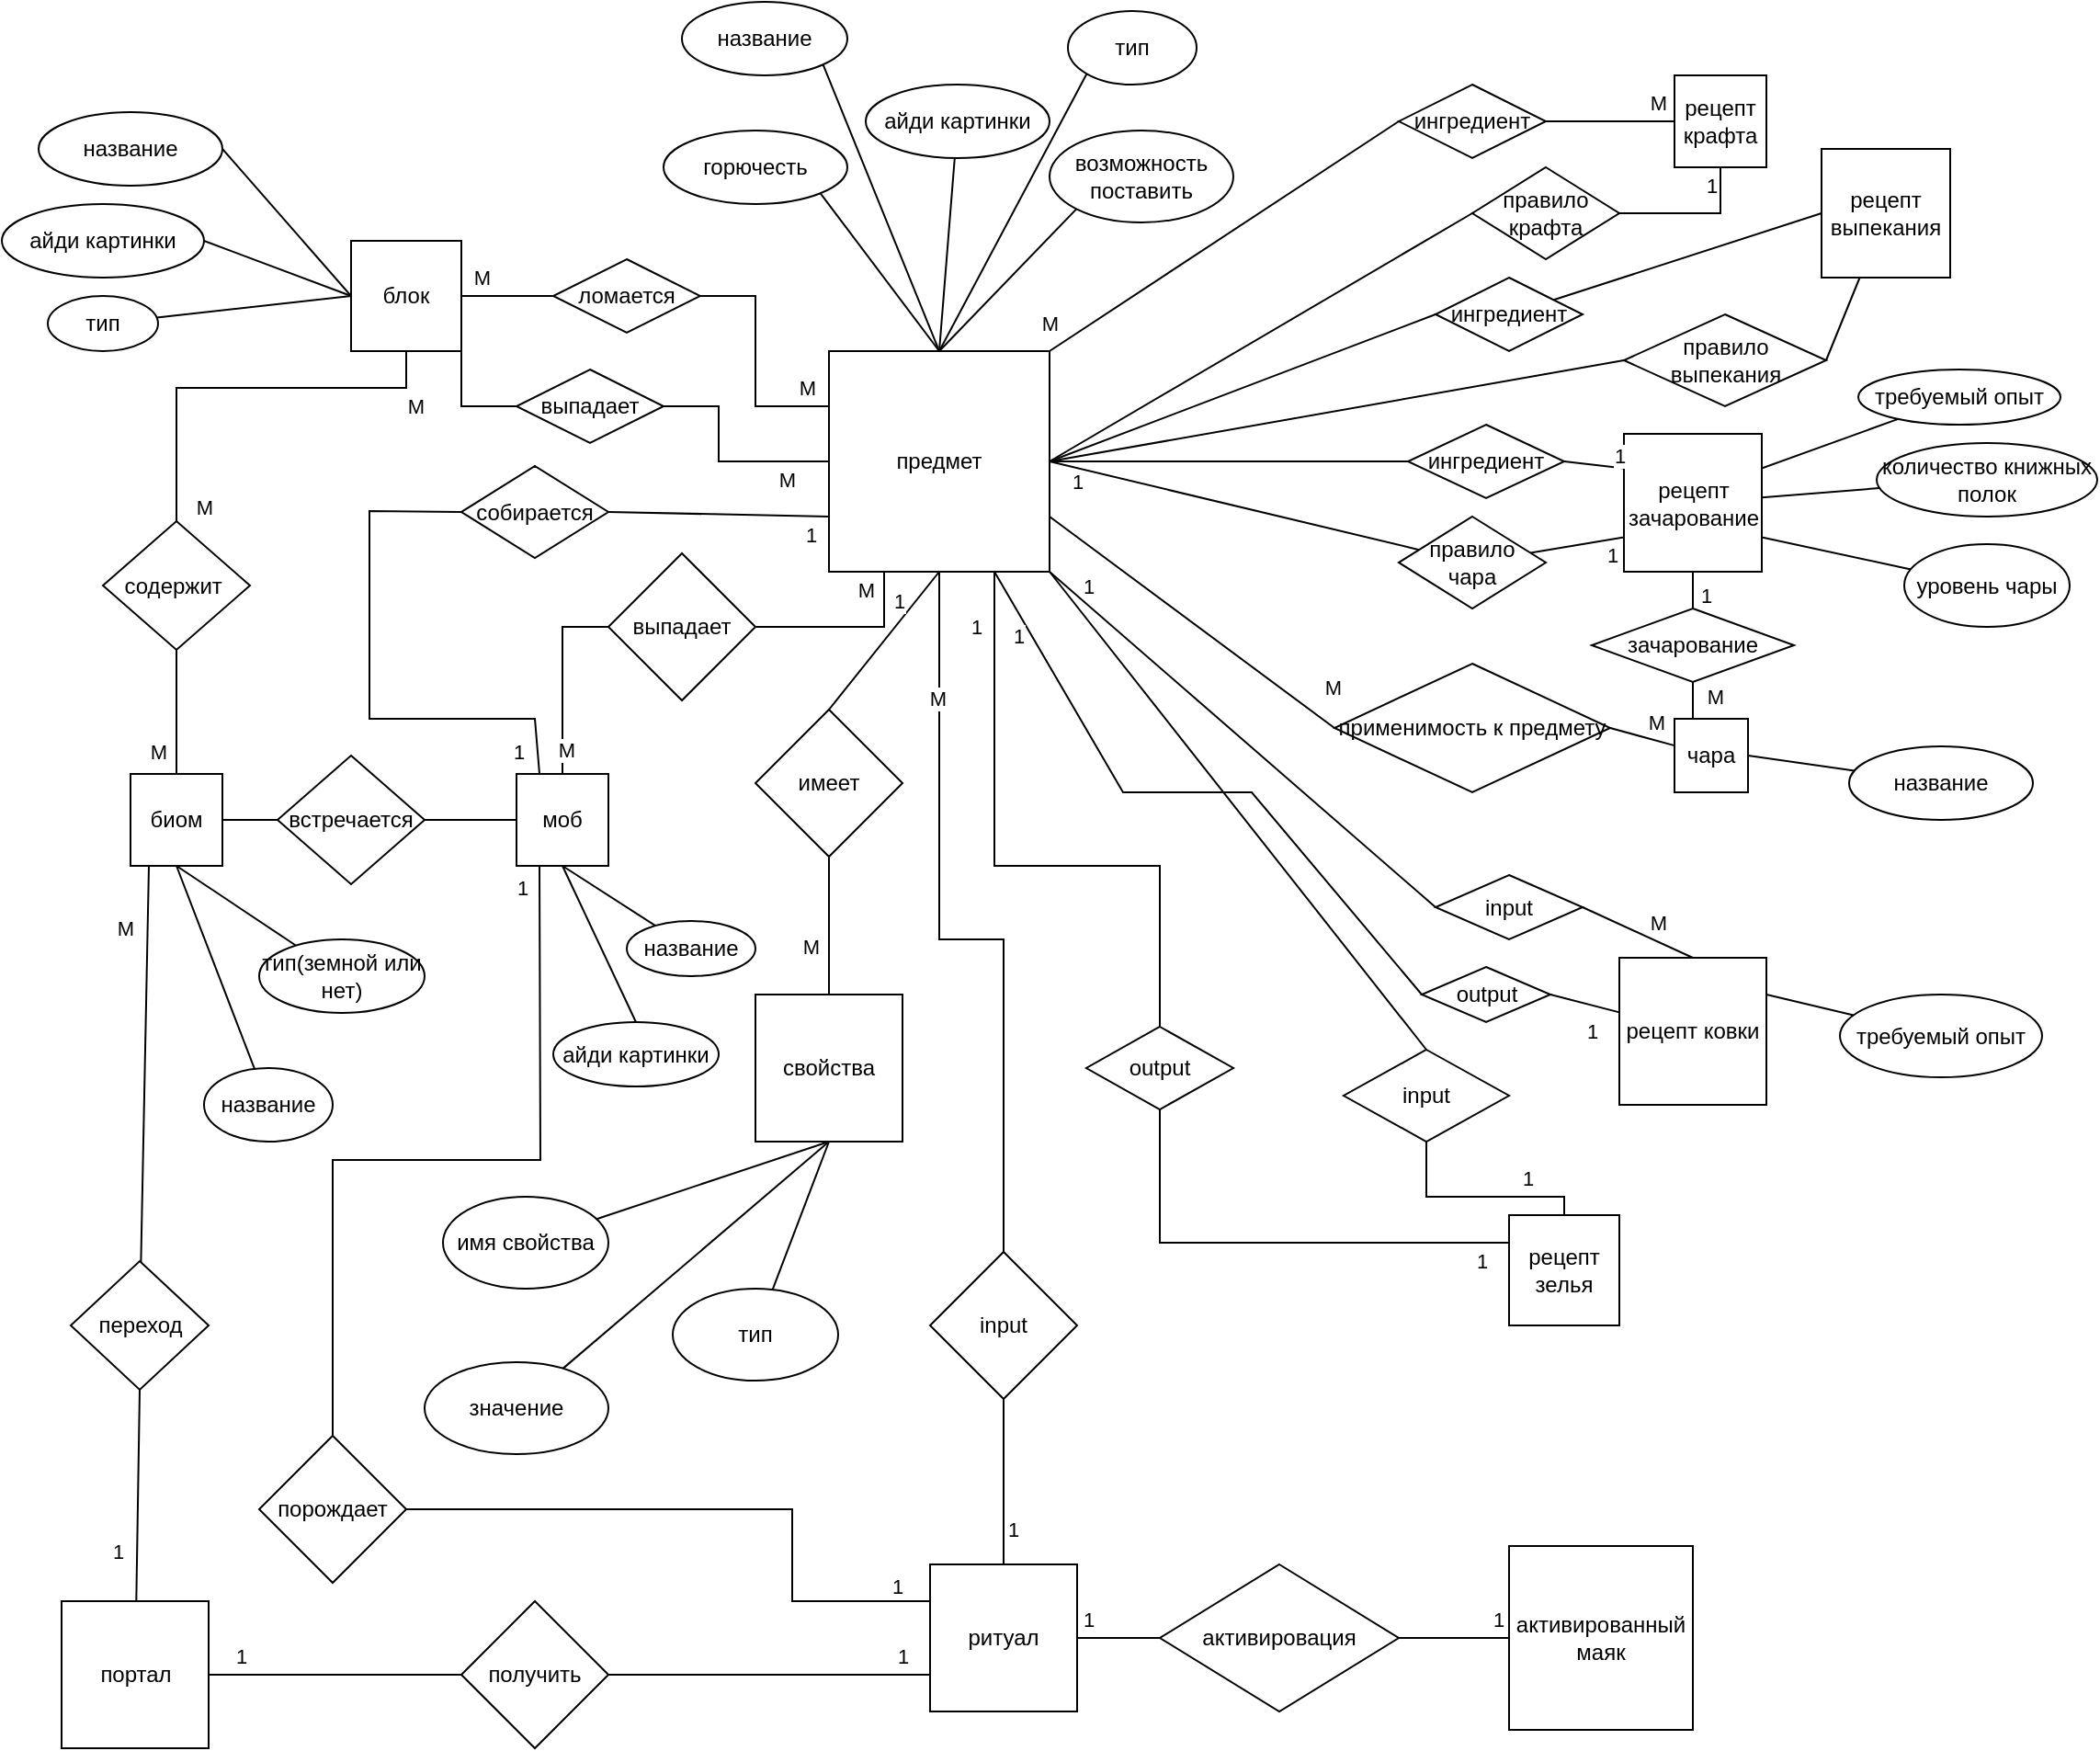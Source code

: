 <mxfile version="20.4.0" type="gitlab">
  <diagram id="gJd1Qkqm23LiI_lXcx77" name="Page-1">
    <mxGraphModel dx="1455" dy="992" grid="1" gridSize="10" guides="1" tooltips="1" connect="1" arrows="1" fold="1" page="1" pageScale="1" pageWidth="1169" pageHeight="1654" math="0" shadow="0">
      <root>
        <mxCell id="0" />
        <mxCell id="1" parent="0" />
        <mxCell id="R2yGDR7ylmhJNTISZ2Fa-15" style="edgeStyle=none;rounded=0;orthogonalLoop=1;jettySize=auto;html=1;exitX=1;exitY=0.5;exitDx=0;exitDy=0;entryX=0;entryY=0.5;entryDx=0;entryDy=0;endArrow=none;endFill=0;" parent="1" source="R2yGDR7ylmhJNTISZ2Fa-1" target="R2yGDR7ylmhJNTISZ2Fa-10" edge="1">
          <mxGeometry relative="1" as="geometry">
            <Array as="points">
              <mxPoint x="260" y="230" />
            </Array>
          </mxGeometry>
        </mxCell>
        <mxCell id="E3s9hcg8gIYy_8aEoU2l-5" value="M" style="edgeLabel;html=1;align=center;verticalAlign=middle;resizable=0;points=[];" vertex="1" connectable="0" parent="R2yGDR7ylmhJNTISZ2Fa-15">
          <mxGeometry x="-0.48" y="-1" relative="1" as="geometry">
            <mxPoint x="-3" y="-11" as="offset" />
          </mxGeometry>
        </mxCell>
        <mxCell id="R2yGDR7ylmhJNTISZ2Fa-1" value="блок" style="whiteSpace=wrap;html=1;aspect=fixed;" parent="1" vertex="1">
          <mxGeometry x="200" y="140" width="60" height="60" as="geometry" />
        </mxCell>
        <mxCell id="E3s9hcg8gIYy_8aEoU2l-67" style="edgeStyle=none;rounded=0;orthogonalLoop=1;jettySize=auto;html=1;entryX=0;entryY=0.5;entryDx=0;entryDy=0;startArrow=none;startFill=0;endArrow=none;endFill=0;exitX=1;exitY=0.5;exitDx=0;exitDy=0;" edge="1" parent="1" source="R2yGDR7ylmhJNTISZ2Fa-3" target="E3s9hcg8gIYy_8aEoU2l-63">
          <mxGeometry relative="1" as="geometry" />
        </mxCell>
        <mxCell id="E3s9hcg8gIYy_8aEoU2l-96" style="edgeStyle=none;rounded=0;orthogonalLoop=1;jettySize=auto;html=1;exitX=1;exitY=0.75;exitDx=0;exitDy=0;entryX=0;entryY=0.5;entryDx=0;entryDy=0;startArrow=none;startFill=0;endArrow=none;endFill=0;" edge="1" parent="1" source="R2yGDR7ylmhJNTISZ2Fa-3" target="E3s9hcg8gIYy_8aEoU2l-95">
          <mxGeometry relative="1" as="geometry" />
        </mxCell>
        <mxCell id="E3s9hcg8gIYy_8aEoU2l-182" value="М" style="edgeLabel;html=1;align=center;verticalAlign=middle;resizable=0;points=[];" vertex="1" connectable="0" parent="E3s9hcg8gIYy_8aEoU2l-96">
          <mxGeometry x="0.817" y="1" relative="1" as="geometry">
            <mxPoint x="12" y="-11" as="offset" />
          </mxGeometry>
        </mxCell>
        <mxCell id="E3s9hcg8gIYy_8aEoU2l-125" style="edgeStyle=none;rounded=0;orthogonalLoop=1;jettySize=auto;html=1;exitX=1;exitY=1;exitDx=0;exitDy=0;entryX=0;entryY=0.5;entryDx=0;entryDy=0;startArrow=none;startFill=0;endArrow=none;endFill=0;" edge="1" parent="1" source="R2yGDR7ylmhJNTISZ2Fa-3" target="E3s9hcg8gIYy_8aEoU2l-124">
          <mxGeometry relative="1" as="geometry" />
        </mxCell>
        <mxCell id="E3s9hcg8gIYy_8aEoU2l-130" value="1" style="edgeLabel;html=1;align=center;verticalAlign=middle;resizable=0;points=[];" vertex="1" connectable="0" parent="E3s9hcg8gIYy_8aEoU2l-125">
          <mxGeometry x="-0.796" y="-1" relative="1" as="geometry">
            <mxPoint y="-12" as="offset" />
          </mxGeometry>
        </mxCell>
        <mxCell id="E3s9hcg8gIYy_8aEoU2l-135" style="edgeStyle=none;rounded=0;orthogonalLoop=1;jettySize=auto;html=1;exitX=1;exitY=1;exitDx=0;exitDy=0;entryX=0.5;entryY=0;entryDx=0;entryDy=0;startArrow=none;startFill=0;endArrow=none;endFill=0;" edge="1" parent="1" source="R2yGDR7ylmhJNTISZ2Fa-3" target="E3s9hcg8gIYy_8aEoU2l-66">
          <mxGeometry relative="1" as="geometry" />
        </mxCell>
        <mxCell id="E3s9hcg8gIYy_8aEoU2l-144" style="edgeStyle=none;rounded=0;orthogonalLoop=1;jettySize=auto;html=1;exitX=0.5;exitY=1;exitDx=0;exitDy=0;entryX=0.5;entryY=0;entryDx=0;entryDy=0;startArrow=none;startFill=0;endArrow=none;endFill=0;" edge="1" parent="1" source="R2yGDR7ylmhJNTISZ2Fa-3" target="E3s9hcg8gIYy_8aEoU2l-143">
          <mxGeometry relative="1" as="geometry">
            <Array as="points">
              <mxPoint x="520" y="520" />
              <mxPoint x="555" y="520" />
            </Array>
          </mxGeometry>
        </mxCell>
        <mxCell id="E3s9hcg8gIYy_8aEoU2l-151" value="М" style="edgeLabel;html=1;align=center;verticalAlign=middle;resizable=0;points=[];" vertex="1" connectable="0" parent="E3s9hcg8gIYy_8aEoU2l-144">
          <mxGeometry x="-0.656" y="-1" relative="1" as="geometry">
            <mxPoint y="-1" as="offset" />
          </mxGeometry>
        </mxCell>
        <mxCell id="E3s9hcg8gIYy_8aEoU2l-200" style="edgeStyle=none;rounded=0;orthogonalLoop=1;jettySize=auto;html=1;entryX=0;entryY=0.5;entryDx=0;entryDy=0;startArrow=none;startFill=0;endArrow=none;endFill=0;exitX=1;exitY=0.5;exitDx=0;exitDy=0;" edge="1" parent="1" source="R2yGDR7ylmhJNTISZ2Fa-3" target="E3s9hcg8gIYy_8aEoU2l-199">
          <mxGeometry relative="1" as="geometry" />
        </mxCell>
        <mxCell id="R2yGDR7ylmhJNTISZ2Fa-3" value="предмет" style="whiteSpace=wrap;html=1;aspect=fixed;" parent="1" vertex="1">
          <mxGeometry x="460" y="200" width="120" height="120" as="geometry" />
        </mxCell>
        <mxCell id="R2yGDR7ylmhJNTISZ2Fa-16" style="edgeStyle=none;rounded=0;orthogonalLoop=1;jettySize=auto;html=1;exitX=1;exitY=0.5;exitDx=0;exitDy=0;entryX=0;entryY=0.5;entryDx=0;entryDy=0;endArrow=none;endFill=0;" parent="1" source="R2yGDR7ylmhJNTISZ2Fa-4" target="R2yGDR7ylmhJNTISZ2Fa-1" edge="1">
          <mxGeometry relative="1" as="geometry" />
        </mxCell>
        <mxCell id="R2yGDR7ylmhJNTISZ2Fa-4" value="название" style="ellipse;whiteSpace=wrap;html=1;" parent="1" vertex="1">
          <mxGeometry x="30" y="70" width="100" height="40" as="geometry" />
        </mxCell>
        <mxCell id="R2yGDR7ylmhJNTISZ2Fa-17" style="edgeStyle=none;rounded=0;orthogonalLoop=1;jettySize=auto;html=1;exitX=1;exitY=0.5;exitDx=0;exitDy=0;endArrow=none;endFill=0;" parent="1" source="R2yGDR7ylmhJNTISZ2Fa-5" edge="1">
          <mxGeometry relative="1" as="geometry">
            <mxPoint x="200" y="170" as="targetPoint" />
          </mxGeometry>
        </mxCell>
        <mxCell id="R2yGDR7ylmhJNTISZ2Fa-5" value="айди картинки" style="ellipse;whiteSpace=wrap;html=1;" parent="1" vertex="1">
          <mxGeometry x="10" y="120" width="110" height="40" as="geometry" />
        </mxCell>
        <mxCell id="R2yGDR7ylmhJNTISZ2Fa-21" style="edgeStyle=none;rounded=0;orthogonalLoop=1;jettySize=auto;html=1;entryX=0.5;entryY=0;entryDx=0;entryDy=0;endArrow=none;endFill=0;exitX=1;exitY=1;exitDx=0;exitDy=0;" parent="1" source="R2yGDR7ylmhJNTISZ2Fa-8" target="R2yGDR7ylmhJNTISZ2Fa-3" edge="1">
          <mxGeometry relative="1" as="geometry">
            <mxPoint x="466.82" y="64.142" as="sourcePoint" />
          </mxGeometry>
        </mxCell>
        <mxCell id="R2yGDR7ylmhJNTISZ2Fa-8" value="название" style="ellipse;whiteSpace=wrap;html=1;" parent="1" vertex="1">
          <mxGeometry x="380" y="10" width="90" height="40" as="geometry" />
        </mxCell>
        <mxCell id="R2yGDR7ylmhJNTISZ2Fa-20" style="edgeStyle=none;rounded=0;orthogonalLoop=1;jettySize=auto;html=1;exitX=1;exitY=0.5;exitDx=0;exitDy=0;entryX=0;entryY=0.5;entryDx=0;entryDy=0;endArrow=none;endFill=0;startArrow=none;startFill=0;" parent="1" source="R2yGDR7ylmhJNTISZ2Fa-10" target="R2yGDR7ylmhJNTISZ2Fa-3" edge="1">
          <mxGeometry relative="1" as="geometry">
            <Array as="points">
              <mxPoint x="400" y="230" />
              <mxPoint x="400" y="260" />
            </Array>
          </mxGeometry>
        </mxCell>
        <mxCell id="E3s9hcg8gIYy_8aEoU2l-3" value="M" style="edgeLabel;html=1;align=center;verticalAlign=middle;resizable=0;points=[];" vertex="1" connectable="0" parent="R2yGDR7ylmhJNTISZ2Fa-20">
          <mxGeometry x="0.567" y="-2" relative="1" as="geometry">
            <mxPoint x="3" y="8" as="offset" />
          </mxGeometry>
        </mxCell>
        <mxCell id="R2yGDR7ylmhJNTISZ2Fa-10" value="выпадает" style="rhombus;whiteSpace=wrap;html=1;" parent="1" vertex="1">
          <mxGeometry x="290" y="210" width="80" height="40" as="geometry" />
        </mxCell>
        <mxCell id="R2yGDR7ylmhJNTISZ2Fa-23" style="edgeStyle=none;rounded=0;orthogonalLoop=1;jettySize=auto;html=1;endArrow=none;endFill=0;entryX=0.5;entryY=0;entryDx=0;entryDy=0;" parent="1" source="R2yGDR7ylmhJNTISZ2Fa-22" target="R2yGDR7ylmhJNTISZ2Fa-3" edge="1">
          <mxGeometry relative="1" as="geometry">
            <mxPoint x="480" y="200" as="targetPoint" />
          </mxGeometry>
        </mxCell>
        <mxCell id="R2yGDR7ylmhJNTISZ2Fa-22" value="айди картинки" style="ellipse;whiteSpace=wrap;html=1;" parent="1" vertex="1">
          <mxGeometry x="480" y="55" width="100" height="40" as="geometry" />
        </mxCell>
        <mxCell id="R2yGDR7ylmhJNTISZ2Fa-25" style="edgeStyle=none;rounded=0;orthogonalLoop=1;jettySize=auto;html=1;endArrow=none;endFill=0;exitX=0;exitY=1;exitDx=0;exitDy=0;entryX=0.5;entryY=0;entryDx=0;entryDy=0;" parent="1" source="R2yGDR7ylmhJNTISZ2Fa-24" target="R2yGDR7ylmhJNTISZ2Fa-3" edge="1">
          <mxGeometry relative="1" as="geometry">
            <mxPoint x="590.251" y="64.142" as="sourcePoint" />
            <mxPoint x="480" y="200" as="targetPoint" />
          </mxGeometry>
        </mxCell>
        <mxCell id="R2yGDR7ylmhJNTISZ2Fa-24" value="тип" style="ellipse;whiteSpace=wrap;html=1;" parent="1" vertex="1">
          <mxGeometry x="590" y="15" width="70" height="40" as="geometry" />
        </mxCell>
        <mxCell id="R2yGDR7ylmhJNTISZ2Fa-27" style="edgeStyle=none;rounded=0;orthogonalLoop=1;jettySize=auto;html=1;entryX=0.5;entryY=0;entryDx=0;entryDy=0;endArrow=none;endFill=0;exitX=0;exitY=1;exitDx=0;exitDy=0;" parent="1" source="R2yGDR7ylmhJNTISZ2Fa-26" target="R2yGDR7ylmhJNTISZ2Fa-3" edge="1">
          <mxGeometry relative="1" as="geometry" />
        </mxCell>
        <mxCell id="R2yGDR7ylmhJNTISZ2Fa-26" value="возможность поставить" style="ellipse;whiteSpace=wrap;html=1;" parent="1" vertex="1">
          <mxGeometry x="580" y="80" width="100" height="50" as="geometry" />
        </mxCell>
        <mxCell id="E3s9hcg8gIYy_8aEoU2l-7" value="биом" style="whiteSpace=wrap;html=1;aspect=fixed;" vertex="1" parent="1">
          <mxGeometry x="80" y="430" width="50" height="50" as="geometry" />
        </mxCell>
        <mxCell id="E3s9hcg8gIYy_8aEoU2l-10" style="edgeStyle=none;rounded=0;orthogonalLoop=1;jettySize=auto;html=1;entryX=0.5;entryY=1;entryDx=0;entryDy=0;startArrow=none;startFill=0;endArrow=none;endFill=0;exitX=0.5;exitY=0;exitDx=0;exitDy=0;" edge="1" parent="1" source="E3s9hcg8gIYy_8aEoU2l-8" target="R2yGDR7ylmhJNTISZ2Fa-1">
          <mxGeometry relative="1" as="geometry">
            <Array as="points">
              <mxPoint x="105" y="220" />
              <mxPoint x="230" y="220" />
            </Array>
          </mxGeometry>
        </mxCell>
        <mxCell id="E3s9hcg8gIYy_8aEoU2l-166" value="М" style="edgeLabel;html=1;align=center;verticalAlign=middle;resizable=0;points=[];" vertex="1" connectable="0" parent="E3s9hcg8gIYy_8aEoU2l-10">
          <mxGeometry x="0.683" y="-2" relative="1" as="geometry">
            <mxPoint x="19" y="8" as="offset" />
          </mxGeometry>
        </mxCell>
        <mxCell id="E3s9hcg8gIYy_8aEoU2l-167" value="М" style="edgeLabel;html=1;align=center;verticalAlign=middle;resizable=0;points=[];" vertex="1" connectable="0" parent="E3s9hcg8gIYy_8aEoU2l-10">
          <mxGeometry x="-0.859" y="2" relative="1" as="geometry">
            <mxPoint x="17" y="8" as="offset" />
          </mxGeometry>
        </mxCell>
        <mxCell id="E3s9hcg8gIYy_8aEoU2l-12" style="edgeStyle=none;rounded=0;orthogonalLoop=1;jettySize=auto;html=1;entryX=0.5;entryY=0;entryDx=0;entryDy=0;startArrow=none;startFill=0;endArrow=none;endFill=0;exitX=0.5;exitY=1;exitDx=0;exitDy=0;" edge="1" parent="1" source="E3s9hcg8gIYy_8aEoU2l-8" target="E3s9hcg8gIYy_8aEoU2l-7">
          <mxGeometry relative="1" as="geometry">
            <mxPoint x="105" y="410" as="sourcePoint" />
          </mxGeometry>
        </mxCell>
        <mxCell id="E3s9hcg8gIYy_8aEoU2l-170" value="М" style="edgeLabel;html=1;align=center;verticalAlign=middle;resizable=0;points=[];" vertex="1" connectable="0" parent="E3s9hcg8gIYy_8aEoU2l-12">
          <mxGeometry x="0.632" y="1" relative="1" as="geometry">
            <mxPoint x="-11" as="offset" />
          </mxGeometry>
        </mxCell>
        <mxCell id="E3s9hcg8gIYy_8aEoU2l-8" value="содержит&amp;nbsp;" style="rhombus;whiteSpace=wrap;html=1;" vertex="1" parent="1">
          <mxGeometry x="65" y="292.5" width="80" height="70" as="geometry" />
        </mxCell>
        <mxCell id="E3s9hcg8gIYy_8aEoU2l-14" style="edgeStyle=none;rounded=0;orthogonalLoop=1;jettySize=auto;html=1;entryX=0.5;entryY=1;entryDx=0;entryDy=0;startArrow=none;startFill=0;endArrow=none;endFill=0;" edge="1" parent="1" source="E3s9hcg8gIYy_8aEoU2l-13" target="E3s9hcg8gIYy_8aEoU2l-7">
          <mxGeometry relative="1" as="geometry" />
        </mxCell>
        <mxCell id="E3s9hcg8gIYy_8aEoU2l-13" value="название" style="ellipse;whiteSpace=wrap;html=1;" vertex="1" parent="1">
          <mxGeometry x="120" y="590" width="70" height="40" as="geometry" />
        </mxCell>
        <mxCell id="E3s9hcg8gIYy_8aEoU2l-18" style="edgeStyle=none;rounded=0;orthogonalLoop=1;jettySize=auto;html=1;entryX=0.5;entryY=1;entryDx=0;entryDy=0;startArrow=none;startFill=0;endArrow=none;endFill=0;" edge="1" parent="1" source="E3s9hcg8gIYy_8aEoU2l-15" target="E3s9hcg8gIYy_8aEoU2l-7">
          <mxGeometry relative="1" as="geometry" />
        </mxCell>
        <mxCell id="E3s9hcg8gIYy_8aEoU2l-15" value="тип(земной или нет)" style="ellipse;whiteSpace=wrap;html=1;" vertex="1" parent="1">
          <mxGeometry x="150" y="520" width="90" height="40" as="geometry" />
        </mxCell>
        <mxCell id="E3s9hcg8gIYy_8aEoU2l-22" style="edgeStyle=none;rounded=0;orthogonalLoop=1;jettySize=auto;html=1;entryX=1;entryY=0.5;entryDx=0;entryDy=0;startArrow=none;startFill=0;endArrow=none;endFill=0;" edge="1" parent="1" source="E3s9hcg8gIYy_8aEoU2l-19" target="E3s9hcg8gIYy_8aEoU2l-20">
          <mxGeometry relative="1" as="geometry" />
        </mxCell>
        <mxCell id="E3s9hcg8gIYy_8aEoU2l-26" style="edgeStyle=none;rounded=0;orthogonalLoop=1;jettySize=auto;html=1;exitX=0.5;exitY=1;exitDx=0;exitDy=0;entryX=0.5;entryY=0;entryDx=0;entryDy=0;startArrow=none;startFill=0;endArrow=none;endFill=0;" edge="1" parent="1" source="E3s9hcg8gIYy_8aEoU2l-19" target="E3s9hcg8gIYy_8aEoU2l-25">
          <mxGeometry relative="1" as="geometry" />
        </mxCell>
        <mxCell id="E3s9hcg8gIYy_8aEoU2l-28" style="edgeStyle=none;rounded=0;orthogonalLoop=1;jettySize=auto;html=1;startArrow=none;startFill=0;endArrow=none;endFill=0;entryX=0;entryY=0.5;entryDx=0;entryDy=0;" edge="1" parent="1" source="E3s9hcg8gIYy_8aEoU2l-19" target="E3s9hcg8gIYy_8aEoU2l-27">
          <mxGeometry relative="1" as="geometry">
            <Array as="points">
              <mxPoint x="315" y="350" />
            </Array>
          </mxGeometry>
        </mxCell>
        <mxCell id="E3s9hcg8gIYy_8aEoU2l-19" value="моб" style="whiteSpace=wrap;html=1;aspect=fixed;" vertex="1" parent="1">
          <mxGeometry x="290" y="430" width="50" height="50" as="geometry" />
        </mxCell>
        <mxCell id="E3s9hcg8gIYy_8aEoU2l-21" style="edgeStyle=none;rounded=0;orthogonalLoop=1;jettySize=auto;html=1;entryX=1;entryY=0.5;entryDx=0;entryDy=0;startArrow=none;startFill=0;endArrow=none;endFill=0;" edge="1" parent="1" source="E3s9hcg8gIYy_8aEoU2l-20" target="E3s9hcg8gIYy_8aEoU2l-7">
          <mxGeometry relative="1" as="geometry" />
        </mxCell>
        <mxCell id="E3s9hcg8gIYy_8aEoU2l-20" value="встречается" style="rhombus;whiteSpace=wrap;html=1;" vertex="1" parent="1">
          <mxGeometry x="160" y="420" width="80" height="70" as="geometry" />
        </mxCell>
        <mxCell id="E3s9hcg8gIYy_8aEoU2l-24" style="edgeStyle=none;rounded=0;orthogonalLoop=1;jettySize=auto;html=1;entryX=0.5;entryY=1;entryDx=0;entryDy=0;startArrow=none;startFill=0;endArrow=none;endFill=0;" edge="1" parent="1" source="E3s9hcg8gIYy_8aEoU2l-23" target="E3s9hcg8gIYy_8aEoU2l-19">
          <mxGeometry relative="1" as="geometry" />
        </mxCell>
        <mxCell id="E3s9hcg8gIYy_8aEoU2l-23" value="название" style="ellipse;whiteSpace=wrap;html=1;" vertex="1" parent="1">
          <mxGeometry x="350" y="510" width="70" height="30" as="geometry" />
        </mxCell>
        <mxCell id="E3s9hcg8gIYy_8aEoU2l-25" value="айди картинки" style="ellipse;whiteSpace=wrap;html=1;" vertex="1" parent="1">
          <mxGeometry x="310" y="565" width="90" height="35" as="geometry" />
        </mxCell>
        <mxCell id="E3s9hcg8gIYy_8aEoU2l-29" style="edgeStyle=none;rounded=0;orthogonalLoop=1;jettySize=auto;html=1;entryX=0.25;entryY=1;entryDx=0;entryDy=0;startArrow=none;startFill=0;endArrow=none;endFill=0;" edge="1" parent="1" source="E3s9hcg8gIYy_8aEoU2l-27" target="R2yGDR7ylmhJNTISZ2Fa-3">
          <mxGeometry relative="1" as="geometry">
            <Array as="points">
              <mxPoint x="490" y="350" />
            </Array>
          </mxGeometry>
        </mxCell>
        <mxCell id="E3s9hcg8gIYy_8aEoU2l-172" value="М" style="edgeLabel;html=1;align=center;verticalAlign=middle;resizable=0;points=[];" vertex="1" connectable="0" parent="E3s9hcg8gIYy_8aEoU2l-29">
          <mxGeometry x="0.784" y="1" relative="1" as="geometry">
            <mxPoint x="-9" y="-1" as="offset" />
          </mxGeometry>
        </mxCell>
        <mxCell id="E3s9hcg8gIYy_8aEoU2l-27" value="выпадает" style="rhombus;whiteSpace=wrap;html=1;" vertex="1" parent="1">
          <mxGeometry x="340" y="310" width="80" height="80" as="geometry" />
        </mxCell>
        <mxCell id="E3s9hcg8gIYy_8aEoU2l-32" style="edgeStyle=none;rounded=0;orthogonalLoop=1;jettySize=auto;html=1;entryX=1;entryY=0.5;entryDx=0;entryDy=0;startArrow=none;startFill=0;endArrow=none;endFill=0;" edge="1" parent="1" source="E3s9hcg8gIYy_8aEoU2l-31" target="R2yGDR7ylmhJNTISZ2Fa-1">
          <mxGeometry relative="1" as="geometry" />
        </mxCell>
        <mxCell id="E3s9hcg8gIYy_8aEoU2l-168" value="М" style="edgeLabel;html=1;align=center;verticalAlign=middle;resizable=0;points=[];" vertex="1" connectable="0" parent="E3s9hcg8gIYy_8aEoU2l-32">
          <mxGeometry x="0.582" y="-1" relative="1" as="geometry">
            <mxPoint y="-9" as="offset" />
          </mxGeometry>
        </mxCell>
        <mxCell id="E3s9hcg8gIYy_8aEoU2l-33" style="edgeStyle=none;rounded=0;orthogonalLoop=1;jettySize=auto;html=1;exitX=1;exitY=0.5;exitDx=0;exitDy=0;startArrow=none;startFill=0;endArrow=none;endFill=0;entryX=0;entryY=0.25;entryDx=0;entryDy=0;" edge="1" parent="1" source="E3s9hcg8gIYy_8aEoU2l-31" target="R2yGDR7ylmhJNTISZ2Fa-3">
          <mxGeometry relative="1" as="geometry">
            <mxPoint x="450" y="230" as="targetPoint" />
            <Array as="points">
              <mxPoint x="420" y="170" />
              <mxPoint x="420" y="230" />
            </Array>
          </mxGeometry>
        </mxCell>
        <mxCell id="E3s9hcg8gIYy_8aEoU2l-169" value="М" style="edgeLabel;html=1;align=center;verticalAlign=middle;resizable=0;points=[];" vertex="1" connectable="0" parent="E3s9hcg8gIYy_8aEoU2l-33">
          <mxGeometry x="0.818" y="2" relative="1" as="geometry">
            <mxPoint y="-8" as="offset" />
          </mxGeometry>
        </mxCell>
        <mxCell id="E3s9hcg8gIYy_8aEoU2l-31" value="ломается" style="rhombus;whiteSpace=wrap;html=1;" vertex="1" parent="1">
          <mxGeometry x="310" y="150" width="80" height="40" as="geometry" />
        </mxCell>
        <mxCell id="E3s9hcg8gIYy_8aEoU2l-36" style="edgeStyle=none;rounded=0;orthogonalLoop=1;jettySize=auto;html=1;exitX=0;exitY=0.5;exitDx=0;exitDy=0;startArrow=none;startFill=0;endArrow=none;endFill=0;entryX=0.25;entryY=0;entryDx=0;entryDy=0;" edge="1" parent="1" source="E3s9hcg8gIYy_8aEoU2l-34" target="E3s9hcg8gIYy_8aEoU2l-19">
          <mxGeometry relative="1" as="geometry">
            <mxPoint x="300" y="430" as="targetPoint" />
            <Array as="points">
              <mxPoint x="210" y="287" />
              <mxPoint x="210" y="400" />
              <mxPoint x="300" y="400" />
            </Array>
          </mxGeometry>
        </mxCell>
        <mxCell id="E3s9hcg8gIYy_8aEoU2l-171" value="М" style="edgeLabel;html=1;align=center;verticalAlign=middle;resizable=0;points=[];" vertex="1" connectable="0" parent="E3s9hcg8gIYy_8aEoU2l-36">
          <mxGeometry x="0.908" relative="1" as="geometry">
            <mxPoint x="15" as="offset" />
          </mxGeometry>
        </mxCell>
        <mxCell id="E3s9hcg8gIYy_8aEoU2l-175" value="1" style="edgeLabel;html=1;align=center;verticalAlign=middle;resizable=0;points=[];" vertex="1" connectable="0" parent="E3s9hcg8gIYy_8aEoU2l-36">
          <mxGeometry x="0.911" relative="1" as="geometry">
            <mxPoint x="-11" as="offset" />
          </mxGeometry>
        </mxCell>
        <mxCell id="E3s9hcg8gIYy_8aEoU2l-37" style="edgeStyle=none;rounded=0;orthogonalLoop=1;jettySize=auto;html=1;exitX=1;exitY=0.5;exitDx=0;exitDy=0;entryX=0;entryY=0.75;entryDx=0;entryDy=0;startArrow=none;startFill=0;endArrow=none;endFill=0;" edge="1" parent="1" source="E3s9hcg8gIYy_8aEoU2l-34" target="R2yGDR7ylmhJNTISZ2Fa-3">
          <mxGeometry relative="1" as="geometry">
            <Array as="points" />
          </mxGeometry>
        </mxCell>
        <mxCell id="E3s9hcg8gIYy_8aEoU2l-181" value="1" style="edgeLabel;html=1;align=center;verticalAlign=middle;resizable=0;points=[];" vertex="1" connectable="0" parent="E3s9hcg8gIYy_8aEoU2l-37">
          <mxGeometry x="0.758" y="-1" relative="1" as="geometry">
            <mxPoint x="4" y="9" as="offset" />
          </mxGeometry>
        </mxCell>
        <mxCell id="E3s9hcg8gIYy_8aEoU2l-34" value="собирается" style="rhombus;whiteSpace=wrap;html=1;" vertex="1" parent="1">
          <mxGeometry x="260" y="262.5" width="80" height="50" as="geometry" />
        </mxCell>
        <mxCell id="E3s9hcg8gIYy_8aEoU2l-39" style="edgeStyle=none;rounded=0;orthogonalLoop=1;jettySize=auto;html=1;entryX=0;entryY=0.5;entryDx=0;entryDy=0;startArrow=none;startFill=0;endArrow=none;endFill=0;" edge="1" parent="1" source="E3s9hcg8gIYy_8aEoU2l-38" target="R2yGDR7ylmhJNTISZ2Fa-1">
          <mxGeometry relative="1" as="geometry" />
        </mxCell>
        <mxCell id="E3s9hcg8gIYy_8aEoU2l-38" value="тип" style="ellipse;whiteSpace=wrap;html=1;" vertex="1" parent="1">
          <mxGeometry x="35" y="170" width="60" height="30" as="geometry" />
        </mxCell>
        <mxCell id="E3s9hcg8gIYy_8aEoU2l-44" style="edgeStyle=none;rounded=0;orthogonalLoop=1;jettySize=auto;html=1;exitX=1;exitY=0.5;exitDx=0;exitDy=0;startArrow=none;startFill=0;endArrow=none;endFill=0;entryX=0;entryY=0.5;entryDx=0;entryDy=0;" edge="1" parent="1" source="E3s9hcg8gIYy_8aEoU2l-43" target="E3s9hcg8gIYy_8aEoU2l-51">
          <mxGeometry relative="1" as="geometry">
            <mxPoint x="620" y="270" as="targetPoint" />
            <Array as="points" />
          </mxGeometry>
        </mxCell>
        <mxCell id="E3s9hcg8gIYy_8aEoU2l-58" value="М" style="edgeLabel;html=1;align=center;verticalAlign=middle;resizable=0;points=[];" vertex="1" connectable="0" parent="E3s9hcg8gIYy_8aEoU2l-44">
          <mxGeometry x="-0.362" relative="1" as="geometry">
            <mxPoint x="38" y="-10" as="offset" />
          </mxGeometry>
        </mxCell>
        <mxCell id="E3s9hcg8gIYy_8aEoU2l-75" style="edgeStyle=none;rounded=0;orthogonalLoop=1;jettySize=auto;html=1;entryX=1;entryY=0;entryDx=0;entryDy=0;startArrow=none;startFill=0;endArrow=none;endFill=0;exitX=0;exitY=0.5;exitDx=0;exitDy=0;" edge="1" parent="1" source="E3s9hcg8gIYy_8aEoU2l-43" target="R2yGDR7ylmhJNTISZ2Fa-3">
          <mxGeometry relative="1" as="geometry" />
        </mxCell>
        <mxCell id="E3s9hcg8gIYy_8aEoU2l-176" value="М" style="edgeLabel;html=1;align=center;verticalAlign=middle;resizable=0;points=[];" vertex="1" connectable="0" parent="E3s9hcg8gIYy_8aEoU2l-75">
          <mxGeometry x="0.916" relative="1" as="geometry">
            <mxPoint x="-8" y="-10" as="offset" />
          </mxGeometry>
        </mxCell>
        <mxCell id="E3s9hcg8gIYy_8aEoU2l-43" value="ингредиент" style="rhombus;whiteSpace=wrap;html=1;" vertex="1" parent="1">
          <mxGeometry x="770" y="55" width="80" height="40" as="geometry" />
        </mxCell>
        <mxCell id="E3s9hcg8gIYy_8aEoU2l-62" style="edgeStyle=none;rounded=0;orthogonalLoop=1;jettySize=auto;html=1;entryX=0.5;entryY=1;entryDx=0;entryDy=0;startArrow=none;startFill=0;endArrow=none;endFill=0;" edge="1" parent="1" source="E3s9hcg8gIYy_8aEoU2l-48" target="E3s9hcg8gIYy_8aEoU2l-51">
          <mxGeometry relative="1" as="geometry">
            <Array as="points">
              <mxPoint x="945" y="125" />
            </Array>
          </mxGeometry>
        </mxCell>
        <mxCell id="E3s9hcg8gIYy_8aEoU2l-179" value="1" style="edgeLabel;html=1;align=center;verticalAlign=middle;resizable=0;points=[];" vertex="1" connectable="0" parent="E3s9hcg8gIYy_8aEoU2l-62">
          <mxGeometry x="0.704" y="-1" relative="1" as="geometry">
            <mxPoint x="-6" y="-2" as="offset" />
          </mxGeometry>
        </mxCell>
        <mxCell id="E3s9hcg8gIYy_8aEoU2l-72" style="edgeStyle=none;rounded=0;orthogonalLoop=1;jettySize=auto;html=1;exitX=0;exitY=0.5;exitDx=0;exitDy=0;entryX=1;entryY=0.5;entryDx=0;entryDy=0;startArrow=none;startFill=0;endArrow=none;endFill=0;" edge="1" parent="1" source="E3s9hcg8gIYy_8aEoU2l-48" target="R2yGDR7ylmhJNTISZ2Fa-3">
          <mxGeometry relative="1" as="geometry" />
        </mxCell>
        <mxCell id="E3s9hcg8gIYy_8aEoU2l-48" value="правило крафта" style="rhombus;whiteSpace=wrap;html=1;" vertex="1" parent="1">
          <mxGeometry x="810" y="100" width="80" height="50" as="geometry" />
        </mxCell>
        <mxCell id="E3s9hcg8gIYy_8aEoU2l-51" value="рецепт крафта" style="whiteSpace=wrap;html=1;aspect=fixed;" vertex="1" parent="1">
          <mxGeometry x="920" y="50" width="50" height="50" as="geometry" />
        </mxCell>
        <mxCell id="E3s9hcg8gIYy_8aEoU2l-63" value="правило выпекания" style="rhombus;whiteSpace=wrap;html=1;" vertex="1" parent="1">
          <mxGeometry x="892.5" y="180" width="110" height="50" as="geometry" />
        </mxCell>
        <mxCell id="E3s9hcg8gIYy_8aEoU2l-136" style="edgeStyle=none;rounded=0;orthogonalLoop=1;jettySize=auto;html=1;exitX=0.5;exitY=1;exitDx=0;exitDy=0;entryX=0.5;entryY=0;entryDx=0;entryDy=0;startArrow=none;startFill=0;endArrow=none;endFill=0;" edge="1" parent="1" source="E3s9hcg8gIYy_8aEoU2l-66" target="E3s9hcg8gIYy_8aEoU2l-134">
          <mxGeometry relative="1" as="geometry">
            <Array as="points">
              <mxPoint x="785" y="660" />
              <mxPoint x="860" y="660" />
            </Array>
          </mxGeometry>
        </mxCell>
        <mxCell id="E3s9hcg8gIYy_8aEoU2l-195" value="1" style="edgeLabel;html=1;align=center;verticalAlign=middle;resizable=0;points=[];" vertex="1" connectable="0" parent="E3s9hcg8gIYy_8aEoU2l-136">
          <mxGeometry x="0.418" relative="1" as="geometry">
            <mxPoint x="3" y="-10" as="offset" />
          </mxGeometry>
        </mxCell>
        <mxCell id="E3s9hcg8gIYy_8aEoU2l-66" value="input" style="rhombus;whiteSpace=wrap;html=1;" vertex="1" parent="1">
          <mxGeometry x="740" y="580" width="90" height="50" as="geometry" />
        </mxCell>
        <mxCell id="E3s9hcg8gIYy_8aEoU2l-70" style="edgeStyle=none;rounded=0;orthogonalLoop=1;jettySize=auto;html=1;exitX=1;exitY=1;exitDx=0;exitDy=0;entryX=0.5;entryY=0;entryDx=0;entryDy=0;startArrow=none;startFill=0;endArrow=none;endFill=0;" edge="1" parent="1" source="E3s9hcg8gIYy_8aEoU2l-69" target="R2yGDR7ylmhJNTISZ2Fa-3">
          <mxGeometry relative="1" as="geometry" />
        </mxCell>
        <mxCell id="E3s9hcg8gIYy_8aEoU2l-69" value="горючесть" style="ellipse;whiteSpace=wrap;html=1;" vertex="1" parent="1">
          <mxGeometry x="370" y="80" width="100" height="40" as="geometry" />
        </mxCell>
        <mxCell id="E3s9hcg8gIYy_8aEoU2l-99" style="edgeStyle=none;rounded=0;orthogonalLoop=1;jettySize=auto;html=1;entryX=0.5;entryY=0;entryDx=0;entryDy=0;startArrow=none;startFill=0;endArrow=none;endFill=0;exitX=0.5;exitY=1;exitDx=0;exitDy=0;" edge="1" parent="1" source="E3s9hcg8gIYy_8aEoU2l-79" target="E3s9hcg8gIYy_8aEoU2l-98">
          <mxGeometry relative="1" as="geometry" />
        </mxCell>
        <mxCell id="E3s9hcg8gIYy_8aEoU2l-186" value="1" style="edgeLabel;html=1;align=center;verticalAlign=middle;resizable=0;points=[];" vertex="1" connectable="0" parent="E3s9hcg8gIYy_8aEoU2l-99">
          <mxGeometry x="0.433" y="1" relative="1" as="geometry">
            <mxPoint x="6" y="-2" as="offset" />
          </mxGeometry>
        </mxCell>
        <mxCell id="E3s9hcg8gIYy_8aEoU2l-79" value="рецепт зачарование" style="whiteSpace=wrap;html=1;aspect=fixed;" vertex="1" parent="1">
          <mxGeometry x="892.5" y="245" width="75" height="75" as="geometry" />
        </mxCell>
        <mxCell id="E3s9hcg8gIYy_8aEoU2l-81" style="edgeStyle=none;rounded=0;orthogonalLoop=1;jettySize=auto;html=1;entryX=1;entryY=0.25;entryDx=0;entryDy=0;startArrow=none;startFill=0;endArrow=none;endFill=0;" edge="1" parent="1" source="E3s9hcg8gIYy_8aEoU2l-80" target="E3s9hcg8gIYy_8aEoU2l-79">
          <mxGeometry relative="1" as="geometry" />
        </mxCell>
        <mxCell id="E3s9hcg8gIYy_8aEoU2l-80" value="требуемый опыт" style="ellipse;whiteSpace=wrap;html=1;" vertex="1" parent="1">
          <mxGeometry x="1020" y="210" width="110" height="30" as="geometry" />
        </mxCell>
        <mxCell id="E3s9hcg8gIYy_8aEoU2l-83" style="edgeStyle=none;rounded=0;orthogonalLoop=1;jettySize=auto;html=1;entryX=1;entryY=0.5;entryDx=0;entryDy=0;startArrow=none;startFill=0;endArrow=none;endFill=0;" edge="1" parent="1" source="E3s9hcg8gIYy_8aEoU2l-82" target="R2yGDR7ylmhJNTISZ2Fa-3">
          <mxGeometry relative="1" as="geometry" />
        </mxCell>
        <mxCell id="E3s9hcg8gIYy_8aEoU2l-84" style="edgeStyle=none;rounded=0;orthogonalLoop=1;jettySize=auto;html=1;entryX=0;entryY=0.25;entryDx=0;entryDy=0;startArrow=none;startFill=0;endArrow=none;endFill=0;exitX=1;exitY=0.5;exitDx=0;exitDy=0;" edge="1" parent="1" source="E3s9hcg8gIYy_8aEoU2l-82" target="E3s9hcg8gIYy_8aEoU2l-79">
          <mxGeometry relative="1" as="geometry" />
        </mxCell>
        <mxCell id="E3s9hcg8gIYy_8aEoU2l-184" value="1" style="edgeLabel;html=1;align=center;verticalAlign=middle;resizable=0;points=[];" vertex="1" connectable="0" parent="E3s9hcg8gIYy_8aEoU2l-84">
          <mxGeometry x="0.485" y="1" relative="1" as="geometry">
            <mxPoint x="5" y="-5" as="offset" />
          </mxGeometry>
        </mxCell>
        <mxCell id="E3s9hcg8gIYy_8aEoU2l-82" value="ингредиент" style="rhombus;whiteSpace=wrap;html=1;" vertex="1" parent="1">
          <mxGeometry x="775" y="240" width="85" height="40" as="geometry" />
        </mxCell>
        <mxCell id="E3s9hcg8gIYy_8aEoU2l-86" style="edgeStyle=none;rounded=0;orthogonalLoop=1;jettySize=auto;html=1;entryX=0;entryY=0.75;entryDx=0;entryDy=0;startArrow=none;startFill=0;endArrow=none;endFill=0;" edge="1" parent="1" source="E3s9hcg8gIYy_8aEoU2l-85" target="E3s9hcg8gIYy_8aEoU2l-79">
          <mxGeometry relative="1" as="geometry" />
        </mxCell>
        <mxCell id="E3s9hcg8gIYy_8aEoU2l-185" value="1" style="edgeLabel;html=1;align=center;verticalAlign=middle;resizable=0;points=[];" vertex="1" connectable="0" parent="E3s9hcg8gIYy_8aEoU2l-86">
          <mxGeometry x="0.721" y="-1" relative="1" as="geometry">
            <mxPoint y="7" as="offset" />
          </mxGeometry>
        </mxCell>
        <mxCell id="E3s9hcg8gIYy_8aEoU2l-87" style="edgeStyle=none;rounded=0;orthogonalLoop=1;jettySize=auto;html=1;entryX=1;entryY=0.5;entryDx=0;entryDy=0;startArrow=none;startFill=0;endArrow=none;endFill=0;" edge="1" parent="1" source="E3s9hcg8gIYy_8aEoU2l-85" target="R2yGDR7ylmhJNTISZ2Fa-3">
          <mxGeometry relative="1" as="geometry" />
        </mxCell>
        <mxCell id="E3s9hcg8gIYy_8aEoU2l-173" value="1" style="edgeLabel;html=1;align=center;verticalAlign=middle;resizable=0;points=[];" vertex="1" connectable="0" parent="E3s9hcg8gIYy_8aEoU2l-87">
          <mxGeometry x="0.86" y="-2" relative="1" as="geometry">
            <mxPoint y="9" as="offset" />
          </mxGeometry>
        </mxCell>
        <mxCell id="E3s9hcg8gIYy_8aEoU2l-85" value="правило &lt;br&gt;чара" style="rhombus;whiteSpace=wrap;html=1;" vertex="1" parent="1">
          <mxGeometry x="770" y="290" width="80" height="50" as="geometry" />
        </mxCell>
        <mxCell id="E3s9hcg8gIYy_8aEoU2l-89" style="edgeStyle=none;rounded=0;orthogonalLoop=1;jettySize=auto;html=1;startArrow=none;startFill=0;endArrow=none;endFill=0;" edge="1" parent="1" source="E3s9hcg8gIYy_8aEoU2l-88" target="E3s9hcg8gIYy_8aEoU2l-79">
          <mxGeometry relative="1" as="geometry" />
        </mxCell>
        <mxCell id="E3s9hcg8gIYy_8aEoU2l-88" value="количество книжных полок" style="ellipse;whiteSpace=wrap;html=1;" vertex="1" parent="1">
          <mxGeometry x="1030" y="250" width="120" height="40" as="geometry" />
        </mxCell>
        <mxCell id="E3s9hcg8gIYy_8aEoU2l-90" value="чара" style="whiteSpace=wrap;html=1;aspect=fixed;" vertex="1" parent="1">
          <mxGeometry x="920" y="400" width="40" height="40" as="geometry" />
        </mxCell>
        <mxCell id="E3s9hcg8gIYy_8aEoU2l-92" style="edgeStyle=none;rounded=0;orthogonalLoop=1;jettySize=auto;html=1;entryX=1;entryY=0.5;entryDx=0;entryDy=0;startArrow=none;startFill=0;endArrow=none;endFill=0;" edge="1" parent="1" source="E3s9hcg8gIYy_8aEoU2l-91" target="E3s9hcg8gIYy_8aEoU2l-90">
          <mxGeometry relative="1" as="geometry" />
        </mxCell>
        <mxCell id="E3s9hcg8gIYy_8aEoU2l-91" value="название" style="ellipse;whiteSpace=wrap;html=1;" vertex="1" parent="1">
          <mxGeometry x="1015" y="415" width="100" height="40" as="geometry" />
        </mxCell>
        <mxCell id="E3s9hcg8gIYy_8aEoU2l-94" style="edgeStyle=none;rounded=0;orthogonalLoop=1;jettySize=auto;html=1;entryX=1;entryY=0.75;entryDx=0;entryDy=0;startArrow=none;startFill=0;endArrow=none;endFill=0;" edge="1" parent="1" source="E3s9hcg8gIYy_8aEoU2l-93" target="E3s9hcg8gIYy_8aEoU2l-79">
          <mxGeometry relative="1" as="geometry" />
        </mxCell>
        <mxCell id="E3s9hcg8gIYy_8aEoU2l-93" value="уровень чары" style="ellipse;whiteSpace=wrap;html=1;" vertex="1" parent="1">
          <mxGeometry x="1045" y="305" width="90" height="45" as="geometry" />
        </mxCell>
        <mxCell id="E3s9hcg8gIYy_8aEoU2l-97" style="edgeStyle=none;rounded=0;orthogonalLoop=1;jettySize=auto;html=1;exitX=1;exitY=0.5;exitDx=0;exitDy=0;startArrow=none;startFill=0;endArrow=none;endFill=0;" edge="1" parent="1" source="E3s9hcg8gIYy_8aEoU2l-95" target="E3s9hcg8gIYy_8aEoU2l-90">
          <mxGeometry relative="1" as="geometry" />
        </mxCell>
        <mxCell id="E3s9hcg8gIYy_8aEoU2l-183" value="М" style="edgeLabel;html=1;align=center;verticalAlign=middle;resizable=0;points=[];" vertex="1" connectable="0" parent="E3s9hcg8gIYy_8aEoU2l-97">
          <mxGeometry x="0.488" y="-1" relative="1" as="geometry">
            <mxPoint x="-1" y="-11" as="offset" />
          </mxGeometry>
        </mxCell>
        <mxCell id="E3s9hcg8gIYy_8aEoU2l-95" value="применимость к предмету" style="rhombus;whiteSpace=wrap;html=1;" vertex="1" parent="1">
          <mxGeometry x="735" y="370" width="150" height="70" as="geometry" />
        </mxCell>
        <mxCell id="E3s9hcg8gIYy_8aEoU2l-100" style="edgeStyle=none;rounded=0;orthogonalLoop=1;jettySize=auto;html=1;entryX=0.25;entryY=0;entryDx=0;entryDy=0;startArrow=none;startFill=0;endArrow=none;endFill=0;exitX=0.5;exitY=1;exitDx=0;exitDy=0;" edge="1" parent="1" source="E3s9hcg8gIYy_8aEoU2l-98" target="E3s9hcg8gIYy_8aEoU2l-90">
          <mxGeometry relative="1" as="geometry" />
        </mxCell>
        <mxCell id="E3s9hcg8gIYy_8aEoU2l-187" value="М" style="edgeLabel;html=1;align=center;verticalAlign=middle;resizable=0;points=[];" vertex="1" connectable="0" parent="E3s9hcg8gIYy_8aEoU2l-100">
          <mxGeometry x="0.128" relative="1" as="geometry">
            <mxPoint x="12" y="-4" as="offset" />
          </mxGeometry>
        </mxCell>
        <mxCell id="E3s9hcg8gIYy_8aEoU2l-98" value="зачарование" style="rhombus;whiteSpace=wrap;html=1;" vertex="1" parent="1">
          <mxGeometry x="875" y="340" width="110" height="40" as="geometry" />
        </mxCell>
        <mxCell id="E3s9hcg8gIYy_8aEoU2l-109" style="edgeStyle=none;rounded=0;orthogonalLoop=1;jettySize=auto;html=1;entryX=0.5;entryY=1;entryDx=0;entryDy=0;startArrow=none;startFill=0;endArrow=none;endFill=0;" edge="1" parent="1" source="E3s9hcg8gIYy_8aEoU2l-107" target="E3s9hcg8gIYy_8aEoU2l-108">
          <mxGeometry relative="1" as="geometry" />
        </mxCell>
        <mxCell id="E3s9hcg8gIYy_8aEoU2l-111" value="M" style="edgeLabel;html=1;align=center;verticalAlign=middle;resizable=0;points=[];" vertex="1" connectable="0" parent="E3s9hcg8gIYy_8aEoU2l-109">
          <mxGeometry x="-0.167" y="-2" relative="1" as="geometry">
            <mxPoint x="-12" y="5" as="offset" />
          </mxGeometry>
        </mxCell>
        <mxCell id="E3s9hcg8gIYy_8aEoU2l-107" value="свойства" style="whiteSpace=wrap;html=1;aspect=fixed;" vertex="1" parent="1">
          <mxGeometry x="420" y="550" width="80" height="80" as="geometry" />
        </mxCell>
        <mxCell id="E3s9hcg8gIYy_8aEoU2l-110" style="edgeStyle=none;rounded=0;orthogonalLoop=1;jettySize=auto;html=1;startArrow=none;startFill=0;endArrow=none;endFill=0;exitX=0.5;exitY=0;exitDx=0;exitDy=0;" edge="1" parent="1" source="E3s9hcg8gIYy_8aEoU2l-108">
          <mxGeometry relative="1" as="geometry">
            <mxPoint x="520" y="320" as="targetPoint" />
          </mxGeometry>
        </mxCell>
        <mxCell id="E3s9hcg8gIYy_8aEoU2l-112" value="1" style="edgeLabel;html=1;align=center;verticalAlign=middle;resizable=0;points=[];" vertex="1" connectable="0" parent="E3s9hcg8gIYy_8aEoU2l-110">
          <mxGeometry x="0.6" y="-2" relative="1" as="geometry">
            <mxPoint x="-12" as="offset" />
          </mxGeometry>
        </mxCell>
        <mxCell id="E3s9hcg8gIYy_8aEoU2l-108" value="имеет" style="rhombus;whiteSpace=wrap;html=1;" vertex="1" parent="1">
          <mxGeometry x="420" y="395" width="80" height="80" as="geometry" />
        </mxCell>
        <mxCell id="E3s9hcg8gIYy_8aEoU2l-115" style="edgeStyle=none;rounded=0;orthogonalLoop=1;jettySize=auto;html=1;entryX=0.5;entryY=1;entryDx=0;entryDy=0;startArrow=none;startFill=0;endArrow=none;endFill=0;" edge="1" parent="1" source="E3s9hcg8gIYy_8aEoU2l-113" target="E3s9hcg8gIYy_8aEoU2l-107">
          <mxGeometry relative="1" as="geometry" />
        </mxCell>
        <mxCell id="E3s9hcg8gIYy_8aEoU2l-113" value="имя свойства" style="ellipse;whiteSpace=wrap;html=1;" vertex="1" parent="1">
          <mxGeometry x="250" y="660" width="90" height="50" as="geometry" />
        </mxCell>
        <mxCell id="E3s9hcg8gIYy_8aEoU2l-116" style="edgeStyle=none;rounded=0;orthogonalLoop=1;jettySize=auto;html=1;startArrow=none;startFill=0;endArrow=none;endFill=0;entryX=0.5;entryY=1;entryDx=0;entryDy=0;" edge="1" parent="1" source="E3s9hcg8gIYy_8aEoU2l-114" target="E3s9hcg8gIYy_8aEoU2l-107">
          <mxGeometry relative="1" as="geometry">
            <mxPoint x="520" y="560" as="targetPoint" />
          </mxGeometry>
        </mxCell>
        <mxCell id="E3s9hcg8gIYy_8aEoU2l-114" value="значение" style="ellipse;whiteSpace=wrap;html=1;" vertex="1" parent="1">
          <mxGeometry x="240" y="750" width="100" height="50" as="geometry" />
        </mxCell>
        <mxCell id="E3s9hcg8gIYy_8aEoU2l-118" style="edgeStyle=none;rounded=0;orthogonalLoop=1;jettySize=auto;html=1;entryX=0.5;entryY=1;entryDx=0;entryDy=0;startArrow=none;startFill=0;endArrow=none;endFill=0;" edge="1" parent="1" source="E3s9hcg8gIYy_8aEoU2l-117" target="E3s9hcg8gIYy_8aEoU2l-107">
          <mxGeometry relative="1" as="geometry" />
        </mxCell>
        <mxCell id="E3s9hcg8gIYy_8aEoU2l-117" value="тип" style="ellipse;whiteSpace=wrap;html=1;" vertex="1" parent="1">
          <mxGeometry x="375" y="710" width="90" height="50" as="geometry" />
        </mxCell>
        <mxCell id="E3s9hcg8gIYy_8aEoU2l-128" style="edgeStyle=none;rounded=0;orthogonalLoop=1;jettySize=auto;html=1;entryX=1;entryY=0.5;entryDx=0;entryDy=0;startArrow=none;startFill=0;endArrow=none;endFill=0;" edge="1" parent="1" source="E3s9hcg8gIYy_8aEoU2l-122" target="E3s9hcg8gIYy_8aEoU2l-127">
          <mxGeometry relative="1" as="geometry" />
        </mxCell>
        <mxCell id="E3s9hcg8gIYy_8aEoU2l-193" value="1" style="edgeLabel;html=1;align=center;verticalAlign=middle;resizable=0;points=[];" vertex="1" connectable="0" parent="E3s9hcg8gIYy_8aEoU2l-128">
          <mxGeometry x="-0.225" y="1" relative="1" as="geometry">
            <mxPoint y="13" as="offset" />
          </mxGeometry>
        </mxCell>
        <mxCell id="E3s9hcg8gIYy_8aEoU2l-122" value="рецепт ковки" style="whiteSpace=wrap;html=1;aspect=fixed;" vertex="1" parent="1">
          <mxGeometry x="890" y="530" width="80" height="80" as="geometry" />
        </mxCell>
        <mxCell id="E3s9hcg8gIYy_8aEoU2l-126" style="edgeStyle=none;rounded=0;orthogonalLoop=1;jettySize=auto;html=1;exitX=1;exitY=0.5;exitDx=0;exitDy=0;entryX=0.5;entryY=0;entryDx=0;entryDy=0;startArrow=none;startFill=0;endArrow=none;endFill=0;" edge="1" parent="1" source="E3s9hcg8gIYy_8aEoU2l-124" target="E3s9hcg8gIYy_8aEoU2l-122">
          <mxGeometry relative="1" as="geometry" />
        </mxCell>
        <mxCell id="E3s9hcg8gIYy_8aEoU2l-194" value="М" style="edgeLabel;html=1;align=center;verticalAlign=middle;resizable=0;points=[];" vertex="1" connectable="0" parent="E3s9hcg8gIYy_8aEoU2l-126">
          <mxGeometry x="0.004" y="1" relative="1" as="geometry">
            <mxPoint x="10" y="-5" as="offset" />
          </mxGeometry>
        </mxCell>
        <mxCell id="E3s9hcg8gIYy_8aEoU2l-124" value="input" style="rhombus;whiteSpace=wrap;html=1;" vertex="1" parent="1">
          <mxGeometry x="790" y="485" width="80" height="35" as="geometry" />
        </mxCell>
        <mxCell id="E3s9hcg8gIYy_8aEoU2l-129" style="edgeStyle=none;rounded=0;orthogonalLoop=1;jettySize=auto;html=1;exitX=0;exitY=0.5;exitDx=0;exitDy=0;entryX=0.75;entryY=1;entryDx=0;entryDy=0;startArrow=none;startFill=0;endArrow=none;endFill=0;" edge="1" parent="1" source="E3s9hcg8gIYy_8aEoU2l-127" target="R2yGDR7ylmhJNTISZ2Fa-3">
          <mxGeometry relative="1" as="geometry">
            <Array as="points">
              <mxPoint x="690" y="440" />
              <mxPoint x="620" y="440" />
            </Array>
          </mxGeometry>
        </mxCell>
        <mxCell id="E3s9hcg8gIYy_8aEoU2l-133" value="1" style="edgeLabel;html=1;align=center;verticalAlign=middle;resizable=0;points=[];" vertex="1" connectable="0" parent="E3s9hcg8gIYy_8aEoU2l-129">
          <mxGeometry x="0.839" y="1" relative="1" as="geometry">
            <mxPoint x="-1" y="10" as="offset" />
          </mxGeometry>
        </mxCell>
        <mxCell id="E3s9hcg8gIYy_8aEoU2l-127" value="output" style="rhombus;whiteSpace=wrap;html=1;" vertex="1" parent="1">
          <mxGeometry x="782.5" y="535" width="70" height="30" as="geometry" />
        </mxCell>
        <mxCell id="E3s9hcg8gIYy_8aEoU2l-132" style="edgeStyle=none;rounded=0;orthogonalLoop=1;jettySize=auto;html=1;entryX=1;entryY=0.25;entryDx=0;entryDy=0;startArrow=none;startFill=0;endArrow=none;endFill=0;" edge="1" parent="1" source="E3s9hcg8gIYy_8aEoU2l-131" target="E3s9hcg8gIYy_8aEoU2l-122">
          <mxGeometry relative="1" as="geometry" />
        </mxCell>
        <mxCell id="E3s9hcg8gIYy_8aEoU2l-131" value="требуемый опыт" style="ellipse;whiteSpace=wrap;html=1;" vertex="1" parent="1">
          <mxGeometry x="1010" y="550" width="110" height="45" as="geometry" />
        </mxCell>
        <mxCell id="E3s9hcg8gIYy_8aEoU2l-139" style="edgeStyle=none;rounded=0;orthogonalLoop=1;jettySize=auto;html=1;exitX=0;exitY=0.25;exitDx=0;exitDy=0;entryX=0.5;entryY=1;entryDx=0;entryDy=0;startArrow=none;startFill=0;endArrow=none;endFill=0;" edge="1" parent="1" source="E3s9hcg8gIYy_8aEoU2l-134" target="E3s9hcg8gIYy_8aEoU2l-138">
          <mxGeometry relative="1" as="geometry">
            <Array as="points">
              <mxPoint x="640" y="685" />
            </Array>
          </mxGeometry>
        </mxCell>
        <mxCell id="E3s9hcg8gIYy_8aEoU2l-189" value="1" style="edgeLabel;html=1;align=center;verticalAlign=middle;resizable=0;points=[];" vertex="1" connectable="0" parent="E3s9hcg8gIYy_8aEoU2l-139">
          <mxGeometry x="-0.805" relative="1" as="geometry">
            <mxPoint x="10" y="10" as="offset" />
          </mxGeometry>
        </mxCell>
        <mxCell id="E3s9hcg8gIYy_8aEoU2l-134" value="рецепт зелья" style="whiteSpace=wrap;html=1;aspect=fixed;" vertex="1" parent="1">
          <mxGeometry x="830" y="670" width="60" height="60" as="geometry" />
        </mxCell>
        <mxCell id="E3s9hcg8gIYy_8aEoU2l-140" style="edgeStyle=none;rounded=0;orthogonalLoop=1;jettySize=auto;html=1;exitX=0.5;exitY=0;exitDx=0;exitDy=0;entryX=0.75;entryY=1;entryDx=0;entryDy=0;startArrow=none;startFill=0;endArrow=none;endFill=0;" edge="1" parent="1" source="E3s9hcg8gIYy_8aEoU2l-138" target="R2yGDR7ylmhJNTISZ2Fa-3">
          <mxGeometry relative="1" as="geometry">
            <Array as="points">
              <mxPoint x="640" y="480" />
              <mxPoint x="550" y="480" />
            </Array>
          </mxGeometry>
        </mxCell>
        <mxCell id="E3s9hcg8gIYy_8aEoU2l-190" value="1" style="edgeLabel;html=1;align=center;verticalAlign=middle;resizable=0;points=[];" vertex="1" connectable="0" parent="E3s9hcg8gIYy_8aEoU2l-140">
          <mxGeometry x="0.826" relative="1" as="geometry">
            <mxPoint x="-10" as="offset" />
          </mxGeometry>
        </mxCell>
        <mxCell id="E3s9hcg8gIYy_8aEoU2l-138" value="output" style="rhombus;whiteSpace=wrap;html=1;" vertex="1" parent="1">
          <mxGeometry x="600" y="567.5" width="80" height="45" as="geometry" />
        </mxCell>
        <mxCell id="E3s9hcg8gIYy_8aEoU2l-147" style="edgeStyle=none;rounded=0;orthogonalLoop=1;jettySize=auto;html=1;entryX=1;entryY=0.5;entryDx=0;entryDy=0;startArrow=none;startFill=0;endArrow=none;endFill=0;exitX=0;exitY=0.25;exitDx=0;exitDy=0;" edge="1" parent="1" source="E3s9hcg8gIYy_8aEoU2l-141" target="E3s9hcg8gIYy_8aEoU2l-146">
          <mxGeometry relative="1" as="geometry">
            <Array as="points">
              <mxPoint x="440" y="880" />
              <mxPoint x="440" y="830" />
            </Array>
          </mxGeometry>
        </mxCell>
        <mxCell id="E3s9hcg8gIYy_8aEoU2l-174" value="1" style="edgeLabel;html=1;align=center;verticalAlign=middle;resizable=0;points=[];" vertex="1" connectable="0" parent="E3s9hcg8gIYy_8aEoU2l-147">
          <mxGeometry x="-0.891" relative="1" as="geometry">
            <mxPoint y="-8" as="offset" />
          </mxGeometry>
        </mxCell>
        <mxCell id="E3s9hcg8gIYy_8aEoU2l-163" style="edgeStyle=none;rounded=0;orthogonalLoop=1;jettySize=auto;html=1;entryX=0;entryY=0.5;entryDx=0;entryDy=0;startArrow=none;startFill=0;endArrow=none;endFill=0;" edge="1" parent="1" source="E3s9hcg8gIYy_8aEoU2l-141" target="E3s9hcg8gIYy_8aEoU2l-162">
          <mxGeometry relative="1" as="geometry" />
        </mxCell>
        <mxCell id="E3s9hcg8gIYy_8aEoU2l-165" value="1" style="edgeLabel;html=1;align=center;verticalAlign=middle;resizable=0;points=[];" vertex="1" connectable="0" parent="E3s9hcg8gIYy_8aEoU2l-163">
          <mxGeometry x="-0.042" y="-2" relative="1" as="geometry">
            <mxPoint x="-16" y="-12" as="offset" />
          </mxGeometry>
        </mxCell>
        <mxCell id="E3s9hcg8gIYy_8aEoU2l-141" value="ритуал" style="whiteSpace=wrap;html=1;aspect=fixed;" vertex="1" parent="1">
          <mxGeometry x="515" y="860" width="80" height="80" as="geometry" />
        </mxCell>
        <mxCell id="E3s9hcg8gIYy_8aEoU2l-145" style="edgeStyle=none;rounded=0;orthogonalLoop=1;jettySize=auto;html=1;exitX=0.5;exitY=1;exitDx=0;exitDy=0;entryX=0.5;entryY=0;entryDx=0;entryDy=0;startArrow=none;startFill=0;endArrow=none;endFill=0;" edge="1" parent="1" source="E3s9hcg8gIYy_8aEoU2l-143" target="E3s9hcg8gIYy_8aEoU2l-141">
          <mxGeometry relative="1" as="geometry" />
        </mxCell>
        <mxCell id="E3s9hcg8gIYy_8aEoU2l-188" value="1" style="edgeLabel;html=1;align=center;verticalAlign=middle;resizable=0;points=[];" vertex="1" connectable="0" parent="E3s9hcg8gIYy_8aEoU2l-145">
          <mxGeometry x="0.565" relative="1" as="geometry">
            <mxPoint x="5" as="offset" />
          </mxGeometry>
        </mxCell>
        <mxCell id="E3s9hcg8gIYy_8aEoU2l-143" value="input" style="rhombus;whiteSpace=wrap;html=1;" vertex="1" parent="1">
          <mxGeometry x="515" y="690" width="80" height="80" as="geometry" />
        </mxCell>
        <mxCell id="E3s9hcg8gIYy_8aEoU2l-148" style="edgeStyle=none;rounded=0;orthogonalLoop=1;jettySize=auto;html=1;startArrow=none;startFill=0;endArrow=none;endFill=0;entryX=0.25;entryY=1;entryDx=0;entryDy=0;" edge="1" parent="1" source="E3s9hcg8gIYy_8aEoU2l-146" target="E3s9hcg8gIYy_8aEoU2l-19">
          <mxGeometry relative="1" as="geometry">
            <mxPoint x="300" y="480" as="targetPoint" />
            <Array as="points">
              <mxPoint x="190" y="640" />
              <mxPoint x="303" y="640" />
            </Array>
          </mxGeometry>
        </mxCell>
        <mxCell id="E3s9hcg8gIYy_8aEoU2l-149" value="1" style="edgeLabel;html=1;align=center;verticalAlign=middle;resizable=0;points=[];" vertex="1" connectable="0" parent="E3s9hcg8gIYy_8aEoU2l-148">
          <mxGeometry x="0.895" y="-1" relative="1" as="geometry">
            <mxPoint x="-11" y="-10" as="offset" />
          </mxGeometry>
        </mxCell>
        <mxCell id="E3s9hcg8gIYy_8aEoU2l-146" value="порождает" style="rhombus;whiteSpace=wrap;html=1;" vertex="1" parent="1">
          <mxGeometry x="150" y="790" width="80" height="80" as="geometry" />
        </mxCell>
        <mxCell id="E3s9hcg8gIYy_8aEoU2l-156" style="edgeStyle=none;rounded=0;orthogonalLoop=1;jettySize=auto;html=1;entryX=0.5;entryY=1;entryDx=0;entryDy=0;startArrow=none;startFill=0;endArrow=none;endFill=0;" edge="1" parent="1" source="E3s9hcg8gIYy_8aEoU2l-152" target="E3s9hcg8gIYy_8aEoU2l-153">
          <mxGeometry relative="1" as="geometry" />
        </mxCell>
        <mxCell id="E3s9hcg8gIYy_8aEoU2l-160" value="1" style="edgeLabel;html=1;align=center;verticalAlign=middle;resizable=0;points=[];" vertex="1" connectable="0" parent="E3s9hcg8gIYy_8aEoU2l-156">
          <mxGeometry x="-0.415" y="-1" relative="1" as="geometry">
            <mxPoint x="-12" y="6" as="offset" />
          </mxGeometry>
        </mxCell>
        <mxCell id="E3s9hcg8gIYy_8aEoU2l-152" value="портал" style="whiteSpace=wrap;html=1;aspect=fixed;" vertex="1" parent="1">
          <mxGeometry x="42.5" y="880" width="80" height="80" as="geometry" />
        </mxCell>
        <mxCell id="E3s9hcg8gIYy_8aEoU2l-155" style="edgeStyle=none;rounded=0;orthogonalLoop=1;jettySize=auto;html=1;startArrow=none;startFill=0;endArrow=none;endFill=0;" edge="1" parent="1" source="E3s9hcg8gIYy_8aEoU2l-153">
          <mxGeometry relative="1" as="geometry">
            <mxPoint x="90" y="480" as="targetPoint" />
          </mxGeometry>
        </mxCell>
        <mxCell id="E3s9hcg8gIYy_8aEoU2l-159" value="М" style="edgeLabel;html=1;align=center;verticalAlign=middle;resizable=0;points=[];" vertex="1" connectable="0" parent="E3s9hcg8gIYy_8aEoU2l-155">
          <mxGeometry x="0.693" y="1" relative="1" as="geometry">
            <mxPoint x="-12" y="1" as="offset" />
          </mxGeometry>
        </mxCell>
        <mxCell id="E3s9hcg8gIYy_8aEoU2l-153" value="переход" style="rhombus;whiteSpace=wrap;html=1;" vertex="1" parent="1">
          <mxGeometry x="47.5" y="695" width="75" height="70" as="geometry" />
        </mxCell>
        <mxCell id="E3s9hcg8gIYy_8aEoU2l-157" style="edgeStyle=none;rounded=0;orthogonalLoop=1;jettySize=auto;html=1;startArrow=none;startFill=0;endArrow=none;endFill=0;" edge="1" parent="1" source="E3s9hcg8gIYy_8aEoU2l-154" target="E3s9hcg8gIYy_8aEoU2l-152">
          <mxGeometry relative="1" as="geometry" />
        </mxCell>
        <mxCell id="E3s9hcg8gIYy_8aEoU2l-192" value="1" style="edgeLabel;html=1;align=center;verticalAlign=middle;resizable=0;points=[];" vertex="1" connectable="0" parent="E3s9hcg8gIYy_8aEoU2l-157">
          <mxGeometry x="0.726" y="1" relative="1" as="geometry">
            <mxPoint x="-2" y="-11" as="offset" />
          </mxGeometry>
        </mxCell>
        <mxCell id="E3s9hcg8gIYy_8aEoU2l-158" style="edgeStyle=none;rounded=0;orthogonalLoop=1;jettySize=auto;html=1;entryX=0;entryY=0.75;entryDx=0;entryDy=0;startArrow=none;startFill=0;endArrow=none;endFill=0;" edge="1" parent="1" source="E3s9hcg8gIYy_8aEoU2l-154" target="E3s9hcg8gIYy_8aEoU2l-141">
          <mxGeometry relative="1" as="geometry" />
        </mxCell>
        <mxCell id="E3s9hcg8gIYy_8aEoU2l-191" value="1" style="edgeLabel;html=1;align=center;verticalAlign=middle;resizable=0;points=[];" vertex="1" connectable="0" parent="E3s9hcg8gIYy_8aEoU2l-158">
          <mxGeometry x="0.715" y="-2" relative="1" as="geometry">
            <mxPoint x="10" y="-12" as="offset" />
          </mxGeometry>
        </mxCell>
        <mxCell id="E3s9hcg8gIYy_8aEoU2l-154" value="получить" style="rhombus;whiteSpace=wrap;html=1;" vertex="1" parent="1">
          <mxGeometry x="260" y="880" width="80" height="80" as="geometry" />
        </mxCell>
        <mxCell id="E3s9hcg8gIYy_8aEoU2l-164" value="1" style="edgeStyle=none;rounded=0;orthogonalLoop=1;jettySize=auto;html=1;entryX=1;entryY=0.5;entryDx=0;entryDy=0;startArrow=none;startFill=0;endArrow=none;endFill=0;" edge="1" parent="1" source="E3s9hcg8gIYy_8aEoU2l-161" target="E3s9hcg8gIYy_8aEoU2l-162">
          <mxGeometry x="-0.333" y="-10" relative="1" as="geometry">
            <Array as="points">
              <mxPoint x="840" y="900" />
            </Array>
            <mxPoint as="offset" />
          </mxGeometry>
        </mxCell>
        <mxCell id="E3s9hcg8gIYy_8aEoU2l-161" value="активированный&lt;br&gt;маяк" style="whiteSpace=wrap;html=1;aspect=fixed;" vertex="1" parent="1">
          <mxGeometry x="830" y="850" width="100" height="100" as="geometry" />
        </mxCell>
        <mxCell id="E3s9hcg8gIYy_8aEoU2l-162" value="активировация" style="rhombus;whiteSpace=wrap;html=1;" vertex="1" parent="1">
          <mxGeometry x="640" y="860" width="130" height="80" as="geometry" />
        </mxCell>
        <mxCell id="E3s9hcg8gIYy_8aEoU2l-197" style="edgeStyle=none;rounded=0;orthogonalLoop=1;jettySize=auto;html=1;entryX=1;entryY=0.5;entryDx=0;entryDy=0;startArrow=none;startFill=0;endArrow=none;endFill=0;" edge="1" parent="1" source="E3s9hcg8gIYy_8aEoU2l-196" target="E3s9hcg8gIYy_8aEoU2l-63">
          <mxGeometry relative="1" as="geometry" />
        </mxCell>
        <mxCell id="E3s9hcg8gIYy_8aEoU2l-196" value="рецепт выпекания" style="whiteSpace=wrap;html=1;aspect=fixed;" vertex="1" parent="1">
          <mxGeometry x="1000" y="90" width="70" height="70" as="geometry" />
        </mxCell>
        <mxCell id="E3s9hcg8gIYy_8aEoU2l-201" style="edgeStyle=none;rounded=0;orthogonalLoop=1;jettySize=auto;html=1;entryX=0;entryY=0.5;entryDx=0;entryDy=0;startArrow=none;startFill=0;endArrow=none;endFill=0;" edge="1" parent="1" source="E3s9hcg8gIYy_8aEoU2l-199" target="E3s9hcg8gIYy_8aEoU2l-196">
          <mxGeometry relative="1" as="geometry" />
        </mxCell>
        <mxCell id="E3s9hcg8gIYy_8aEoU2l-199" value="ингредиент" style="rhombus;whiteSpace=wrap;html=1;" vertex="1" parent="1">
          <mxGeometry x="790" y="160" width="80" height="40" as="geometry" />
        </mxCell>
      </root>
    </mxGraphModel>
  </diagram>
</mxfile>
